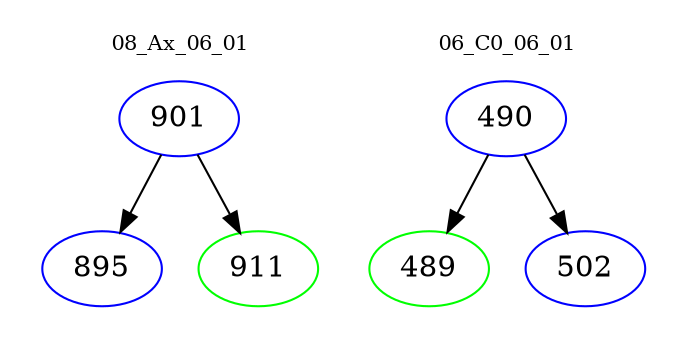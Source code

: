 digraph{
subgraph cluster_0 {
color = white
label = "08_Ax_06_01";
fontsize=10;
T0_901 [label="901", color="blue"]
T0_901 -> T0_895 [color="black"]
T0_895 [label="895", color="blue"]
T0_901 -> T0_911 [color="black"]
T0_911 [label="911", color="green"]
}
subgraph cluster_1 {
color = white
label = "06_C0_06_01";
fontsize=10;
T1_490 [label="490", color="blue"]
T1_490 -> T1_489 [color="black"]
T1_489 [label="489", color="green"]
T1_490 -> T1_502 [color="black"]
T1_502 [label="502", color="blue"]
}
}
